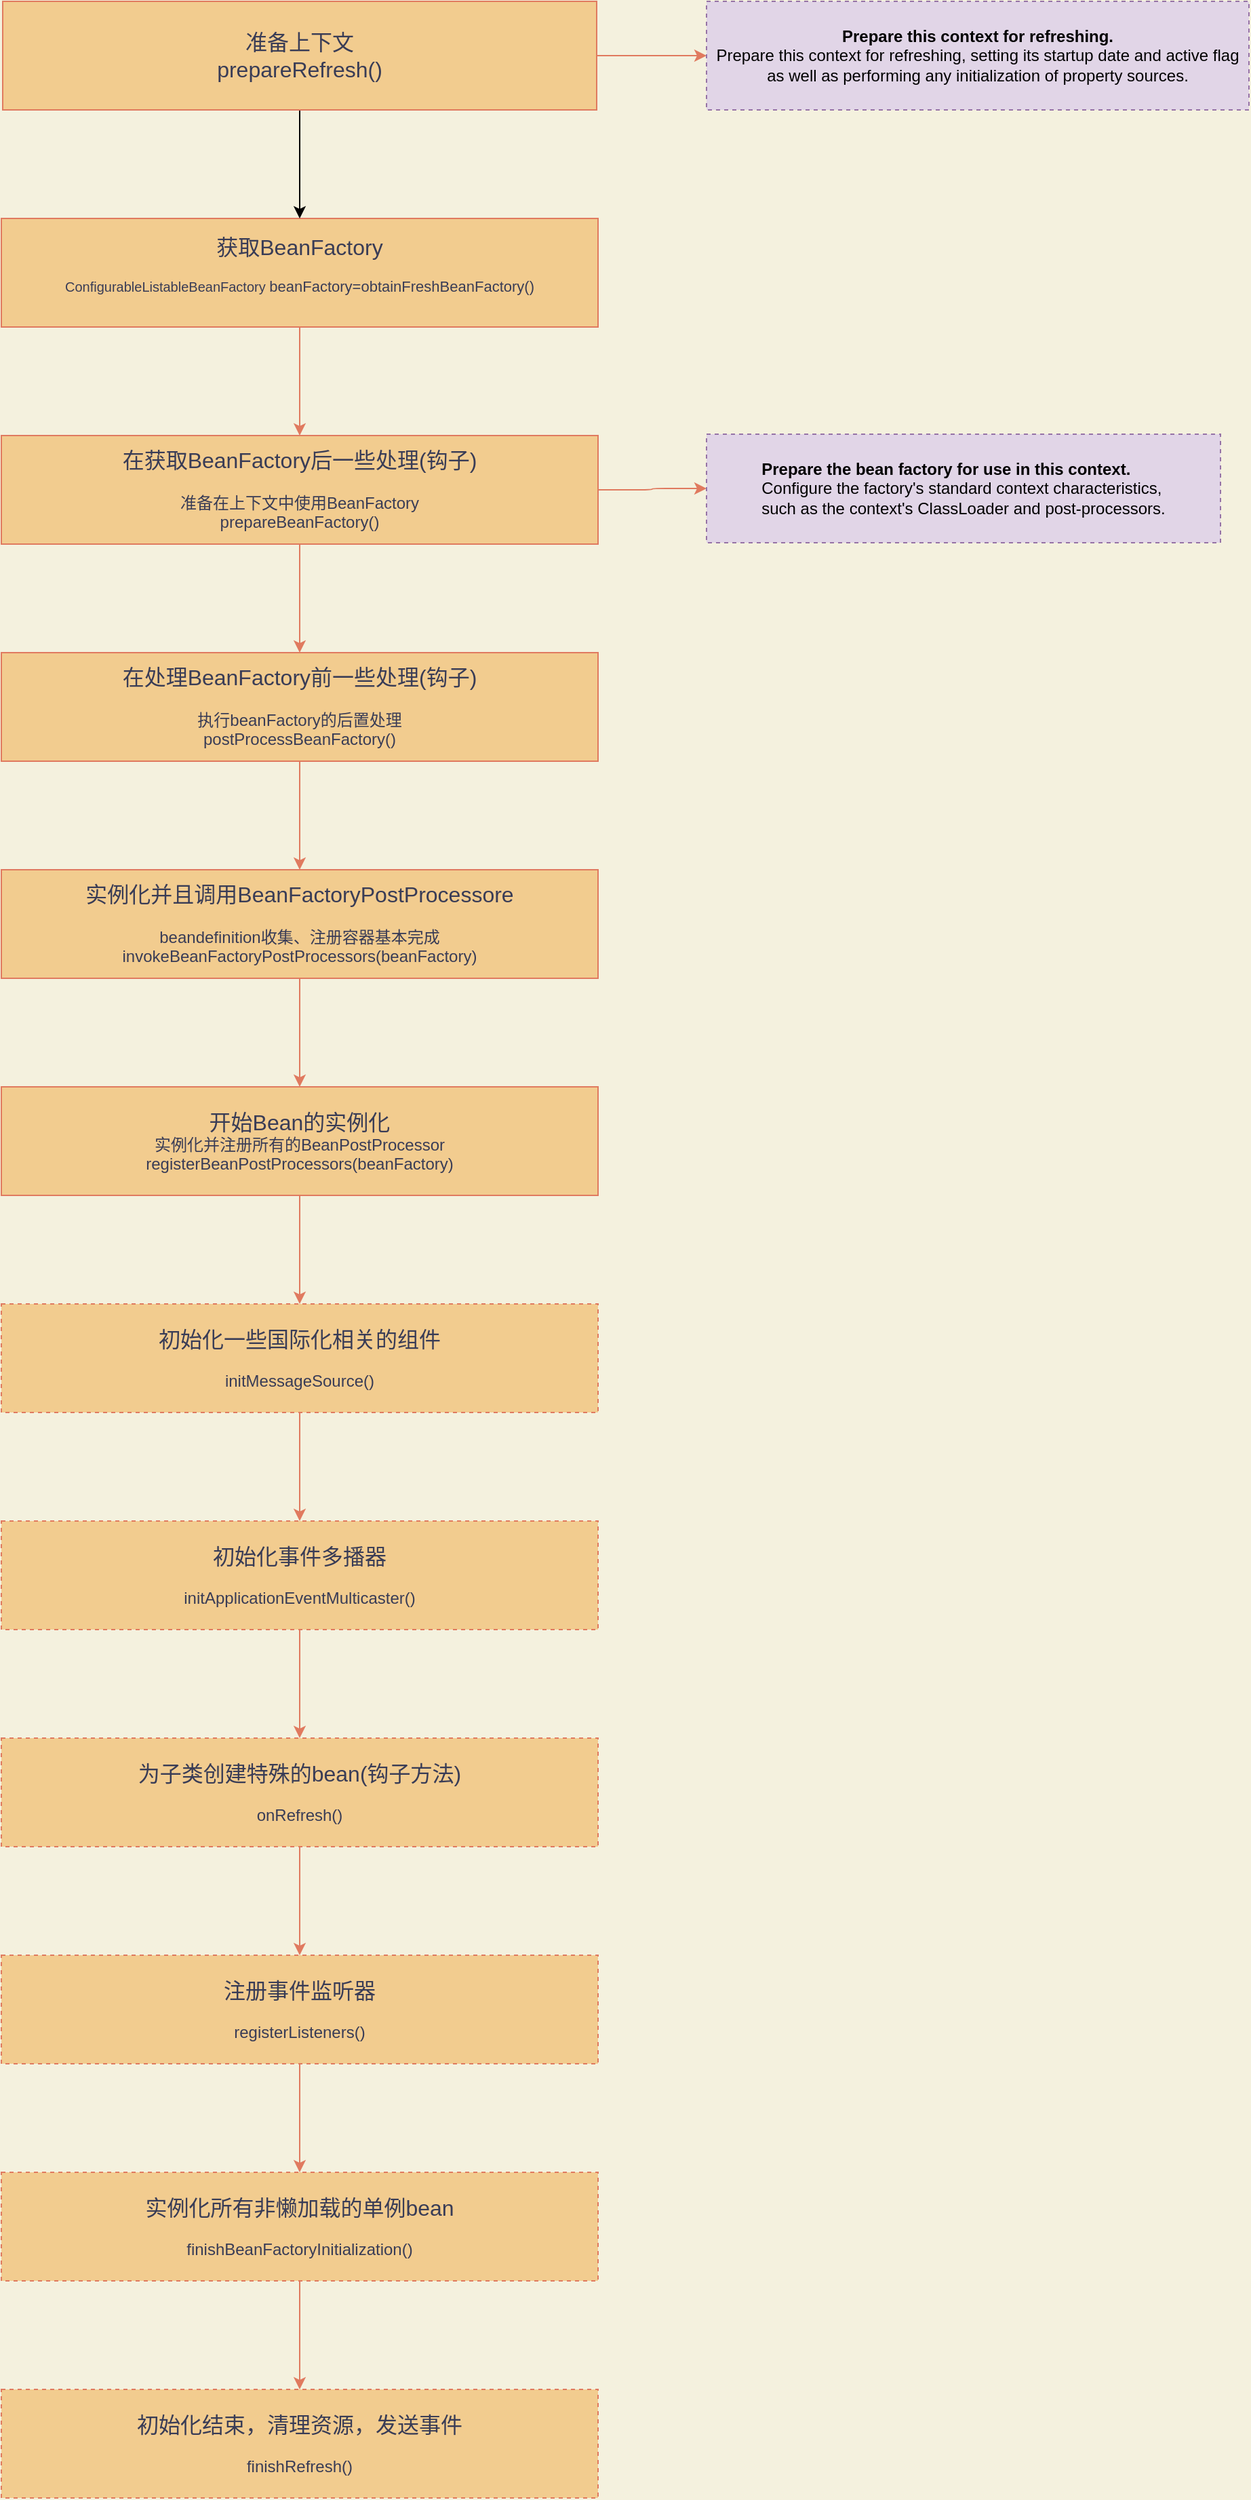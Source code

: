 <mxfile version="14.2.9" type="github">
  <diagram id="LiFO-dqfxDTqywaWIYEp" name="Page-1">
    <mxGraphModel dx="1184" dy="1175" grid="1" gridSize="10" guides="1" tooltips="1" connect="1" arrows="1" fold="1" page="1" pageScale="1" pageWidth="291" pageHeight="413" background="#F4F1DE" math="0" shadow="0">
      <root>
        <mxCell id="0" />
        <mxCell id="1" parent="0" />
        <mxCell id="6VQLEimUdbVgPZYmoGiA-4" style="edgeStyle=orthogonalEdgeStyle;curved=0;rounded=1;sketch=0;orthogonalLoop=1;jettySize=auto;html=1;strokeColor=#E07A5F;fillColor=#F2CC8F;fontColor=#393C56;" parent="1" source="6VQLEimUdbVgPZYmoGiA-1" target="6VQLEimUdbVgPZYmoGiA-3" edge="1">
          <mxGeometry relative="1" as="geometry" />
        </mxCell>
        <mxCell id="6VQLEimUdbVgPZYmoGiA-1" value="&lt;font&gt;&lt;font style=&quot;font-size: 16px&quot;&gt;获取BeanFactory&lt;/font&gt;&lt;br&gt;&lt;/font&gt;&lt;p&gt;&lt;font style=&quot;line-height: 10%&quot; size=&quot;1&quot;&gt;ConfigurableListableBeanFactory &lt;/font&gt;&lt;font style=&quot;line-height: 10% ; font-size: 11px&quot;&gt;beanFactory=obtainFreshBeanFactory()&lt;/font&gt;&lt;/p&gt;" style="whiteSpace=wrap;html=1;fillColor=#F2CC8F;strokeColor=#E07A5F;fontColor=#393C56;" parent="1" vertex="1">
          <mxGeometry x="200" y="80" width="440" height="80" as="geometry" />
        </mxCell>
        <mxCell id="6VQLEimUdbVgPZYmoGiA-6" style="edgeStyle=orthogonalEdgeStyle;curved=0;rounded=1;sketch=0;orthogonalLoop=1;jettySize=auto;html=1;strokeColor=#E07A5F;fillColor=#F2CC8F;fontColor=#393C56;" parent="1" source="6VQLEimUdbVgPZYmoGiA-3" target="6VQLEimUdbVgPZYmoGiA-5" edge="1">
          <mxGeometry relative="1" as="geometry" />
        </mxCell>
        <mxCell id="6VQLEimUdbVgPZYmoGiA-8" value="" style="edgeStyle=orthogonalEdgeStyle;curved=0;rounded=1;sketch=0;orthogonalLoop=1;jettySize=auto;html=1;strokeColor=#E07A5F;fillColor=#F2CC8F;fontColor=#393C56;" parent="1" source="6VQLEimUdbVgPZYmoGiA-3" target="6VQLEimUdbVgPZYmoGiA-7" edge="1">
          <mxGeometry relative="1" as="geometry" />
        </mxCell>
        <mxCell id="6VQLEimUdbVgPZYmoGiA-3" value="&lt;font style=&quot;font-size: 16px&quot;&gt;在获取BeanFactory后一些处理(钩子)&lt;/font&gt;&lt;br&gt;&lt;br&gt;准备在上下文中使用BeanFactory&lt;br&gt;prepareBeanFactory()" style="whiteSpace=wrap;html=1;fillColor=#F2CC8F;strokeColor=#E07A5F;fontColor=#393C56;" parent="1" vertex="1">
          <mxGeometry x="200" y="240" width="440" height="80" as="geometry" />
        </mxCell>
        <mxCell id="6VQLEimUdbVgPZYmoGiA-14" style="edgeStyle=orthogonalEdgeStyle;curved=0;rounded=1;sketch=0;orthogonalLoop=1;jettySize=auto;html=1;exitX=0.5;exitY=1;exitDx=0;exitDy=0;entryX=0.5;entryY=0;entryDx=0;entryDy=0;strokeColor=#E07A5F;fillColor=#F2CC8F;fontColor=#393C56;" parent="1" source="6VQLEimUdbVgPZYmoGiA-5" target="6VQLEimUdbVgPZYmoGiA-12" edge="1">
          <mxGeometry relative="1" as="geometry" />
        </mxCell>
        <mxCell id="6VQLEimUdbVgPZYmoGiA-5" value="&lt;font style=&quot;font-size: 16px&quot;&gt;在处理BeanFactory前一些处理(钩子)&lt;/font&gt;&lt;br&gt;&lt;br&gt;执行beanFactory的后置处理 &lt;br&gt;postProcessBeanFactory()" style="whiteSpace=wrap;html=1;fillColor=#F2CC8F;strokeColor=#E07A5F;fontColor=#393C56;" parent="1" vertex="1">
          <mxGeometry x="200" y="400" width="440" height="80" as="geometry" />
        </mxCell>
        <mxCell id="6VQLEimUdbVgPZYmoGiA-7" value="&lt;div style=&quot;text-align: left&quot;&gt;&lt;span&gt;&lt;b&gt;Prepare the bean factory for use in this context.&lt;/b&gt;&lt;/span&gt;&lt;/div&gt;&lt;div style=&quot;text-align: left&quot;&gt;&lt;span&gt;Configure the factory&#39;s standard context characteristics,&lt;/span&gt;&lt;/div&gt;&lt;div style=&quot;text-align: left&quot;&gt;&lt;span&gt;such as the context&#39;s ClassLoader and post-processors.&lt;/span&gt;&lt;/div&gt;" style="whiteSpace=wrap;html=1;strokeColor=#9673a6;fillColor=#e1d5e7;dashed=1;" parent="1" vertex="1">
          <mxGeometry x="720" y="239" width="379" height="80" as="geometry" />
        </mxCell>
        <mxCell id="6VQLEimUdbVgPZYmoGiA-10" style="edgeStyle=orthogonalEdgeStyle;curved=0;rounded=1;sketch=0;orthogonalLoop=1;jettySize=auto;html=1;strokeColor=#E07A5F;fillColor=#F2CC8F;fontColor=#393C56;" parent="1" source="6VQLEimUdbVgPZYmoGiA-9" edge="1">
          <mxGeometry relative="1" as="geometry">
            <mxPoint x="720" y="-40" as="targetPoint" />
          </mxGeometry>
        </mxCell>
        <mxCell id="lye7wFlh3Mn5SP52CsCg-1" style="edgeStyle=orthogonalEdgeStyle;rounded=0;orthogonalLoop=1;jettySize=auto;html=1;entryX=0.5;entryY=0;entryDx=0;entryDy=0;" edge="1" parent="1" source="6VQLEimUdbVgPZYmoGiA-9" target="6VQLEimUdbVgPZYmoGiA-1">
          <mxGeometry relative="1" as="geometry" />
        </mxCell>
        <mxCell id="6VQLEimUdbVgPZYmoGiA-9" value="&lt;font&gt;&lt;font style=&quot;font-size: 16px&quot;&gt;准备上下文&lt;br&gt;prepareRefresh()&lt;br&gt;&lt;/font&gt;&lt;/font&gt;" style="whiteSpace=wrap;html=1;fillColor=#F2CC8F;strokeColor=#E07A5F;fontColor=#393C56;" parent="1" vertex="1">
          <mxGeometry x="201" y="-80" width="438" height="80" as="geometry" />
        </mxCell>
        <mxCell id="6VQLEimUdbVgPZYmoGiA-11" value="&lt;b&gt;Prepare this context for refreshing.&lt;/b&gt;&lt;br&gt;Prepare this context for refreshing, setting its startup date and active flag as well as performing any initialization of property sources.&lt;br&gt;" style="whiteSpace=wrap;html=1;rounded=0;dashed=1;sketch=0;strokeColor=#9673a6;fillColor=#e1d5e7;" parent="1" vertex="1">
          <mxGeometry x="720" y="-80" width="400" height="80" as="geometry" />
        </mxCell>
        <mxCell id="6VQLEimUdbVgPZYmoGiA-16" style="edgeStyle=orthogonalEdgeStyle;curved=0;rounded=1;sketch=0;orthogonalLoop=1;jettySize=auto;html=1;strokeColor=#E07A5F;fillColor=#F2CC8F;fontColor=#393C56;" parent="1" source="6VQLEimUdbVgPZYmoGiA-12" target="6VQLEimUdbVgPZYmoGiA-15" edge="1">
          <mxGeometry relative="1" as="geometry" />
        </mxCell>
        <mxCell id="6VQLEimUdbVgPZYmoGiA-12" value="&lt;span style=&quot;font-size: 16px&quot;&gt;实例化并且调用BeanFactoryPostProcessore&lt;/span&gt;&lt;br&gt;&lt;br&gt;beandefinition收集、注册容器基本完成&lt;br&gt;invokeBeanFactoryPostProcessors(beanFactory)" style="whiteSpace=wrap;html=1;fillColor=#F2CC8F;strokeColor=#E07A5F;fontColor=#393C56;" parent="1" vertex="1">
          <mxGeometry x="200" y="560" width="440" height="80" as="geometry" />
        </mxCell>
        <mxCell id="6VQLEimUdbVgPZYmoGiA-20" style="edgeStyle=orthogonalEdgeStyle;curved=0;rounded=1;sketch=0;orthogonalLoop=1;jettySize=auto;html=1;entryX=0.5;entryY=0;entryDx=0;entryDy=0;strokeColor=#E07A5F;fillColor=#F2CC8F;fontColor=#393C56;" parent="1" source="6VQLEimUdbVgPZYmoGiA-15" target="6VQLEimUdbVgPZYmoGiA-19" edge="1">
          <mxGeometry relative="1" as="geometry" />
        </mxCell>
        <mxCell id="6VQLEimUdbVgPZYmoGiA-15" value="&lt;span style=&quot;font-size: 16px&quot;&gt;开始Bean的实例化&lt;/span&gt;&lt;br&gt;实例化并注册所有的BeanPostProcessor&lt;br&gt;registerBeanPostProcessors(beanFactory)" style="whiteSpace=wrap;html=1;fillColor=#F2CC8F;strokeColor=#E07A5F;fontColor=#393C56;" parent="1" vertex="1">
          <mxGeometry x="200" y="720" width="440" height="80" as="geometry" />
        </mxCell>
        <mxCell id="6VQLEimUdbVgPZYmoGiA-22" style="edgeStyle=orthogonalEdgeStyle;curved=0;rounded=1;sketch=0;orthogonalLoop=1;jettySize=auto;html=1;strokeColor=#E07A5F;fillColor=#F2CC8F;fontColor=#393C56;" parent="1" source="6VQLEimUdbVgPZYmoGiA-19" target="6VQLEimUdbVgPZYmoGiA-21" edge="1">
          <mxGeometry relative="1" as="geometry" />
        </mxCell>
        <mxCell id="6VQLEimUdbVgPZYmoGiA-19" value="&lt;span style=&quot;font-size: 16px&quot;&gt;初始化一些国际化相关的组件&lt;/span&gt;&lt;br&gt;&lt;br&gt;initMessageSource()" style="whiteSpace=wrap;html=1;fillColor=#F2CC8F;strokeColor=#E07A5F;fontColor=#393C56;rounded=0;dashed=1;sketch=0;" parent="1" vertex="1">
          <mxGeometry x="200" y="880" width="440" height="80" as="geometry" />
        </mxCell>
        <mxCell id="6VQLEimUdbVgPZYmoGiA-24" style="edgeStyle=orthogonalEdgeStyle;curved=0;rounded=1;sketch=0;orthogonalLoop=1;jettySize=auto;html=1;entryX=0.5;entryY=0;entryDx=0;entryDy=0;strokeColor=#E07A5F;fillColor=#F2CC8F;fontColor=#393C56;" parent="1" source="6VQLEimUdbVgPZYmoGiA-21" target="6VQLEimUdbVgPZYmoGiA-23" edge="1">
          <mxGeometry relative="1" as="geometry" />
        </mxCell>
        <mxCell id="6VQLEimUdbVgPZYmoGiA-21" value="&lt;span style=&quot;font-size: 16px&quot;&gt;初始化事件多播器&lt;br&gt;&lt;/span&gt;&lt;br&gt;initApplicationEventMulticaster()" style="whiteSpace=wrap;html=1;fillColor=#F2CC8F;strokeColor=#E07A5F;fontColor=#393C56;rounded=0;dashed=1;sketch=0;" parent="1" vertex="1">
          <mxGeometry x="200" y="1040" width="440" height="80" as="geometry" />
        </mxCell>
        <mxCell id="6VQLEimUdbVgPZYmoGiA-26" style="edgeStyle=orthogonalEdgeStyle;curved=0;rounded=1;sketch=0;orthogonalLoop=1;jettySize=auto;html=1;entryX=0.5;entryY=0;entryDx=0;entryDy=0;strokeColor=#E07A5F;fillColor=#F2CC8F;fontColor=#393C56;" parent="1" source="6VQLEimUdbVgPZYmoGiA-23" target="6VQLEimUdbVgPZYmoGiA-25" edge="1">
          <mxGeometry relative="1" as="geometry" />
        </mxCell>
        <mxCell id="6VQLEimUdbVgPZYmoGiA-23" value="&lt;span style=&quot;font-size: 16px&quot;&gt;为子类创建特殊的bean(钩子方法)&lt;br&gt;&lt;/span&gt;&lt;br&gt;onRefresh()" style="whiteSpace=wrap;html=1;fillColor=#F2CC8F;strokeColor=#E07A5F;fontColor=#393C56;rounded=0;dashed=1;sketch=0;" parent="1" vertex="1">
          <mxGeometry x="200" y="1200" width="440" height="80" as="geometry" />
        </mxCell>
        <mxCell id="6VQLEimUdbVgPZYmoGiA-29" style="edgeStyle=orthogonalEdgeStyle;curved=0;rounded=1;sketch=0;orthogonalLoop=1;jettySize=auto;html=1;entryX=0.5;entryY=0;entryDx=0;entryDy=0;strokeColor=#E07A5F;fillColor=#F2CC8F;fontColor=#393C56;" parent="1" source="6VQLEimUdbVgPZYmoGiA-25" target="6VQLEimUdbVgPZYmoGiA-27" edge="1">
          <mxGeometry relative="1" as="geometry" />
        </mxCell>
        <mxCell id="6VQLEimUdbVgPZYmoGiA-25" value="&lt;span style=&quot;font-size: 16px&quot;&gt;注册事件监听器&lt;br&gt;&lt;/span&gt;&lt;br&gt;registerListeners()" style="whiteSpace=wrap;html=1;fillColor=#F2CC8F;strokeColor=#E07A5F;fontColor=#393C56;rounded=0;dashed=1;sketch=0;" parent="1" vertex="1">
          <mxGeometry x="200" y="1360" width="440" height="80" as="geometry" />
        </mxCell>
        <mxCell id="6VQLEimUdbVgPZYmoGiA-30" style="edgeStyle=orthogonalEdgeStyle;curved=0;rounded=1;sketch=0;orthogonalLoop=1;jettySize=auto;html=1;entryX=0.5;entryY=0;entryDx=0;entryDy=0;strokeColor=#E07A5F;fillColor=#F2CC8F;fontColor=#393C56;" parent="1" source="6VQLEimUdbVgPZYmoGiA-27" target="6VQLEimUdbVgPZYmoGiA-28" edge="1">
          <mxGeometry relative="1" as="geometry" />
        </mxCell>
        <mxCell id="6VQLEimUdbVgPZYmoGiA-27" value="&lt;span style=&quot;font-size: 16px&quot;&gt;实例化所有非懒加载的单例bean&lt;br&gt;&lt;/span&gt;&lt;br&gt;finishBeanFactoryInitialization()" style="whiteSpace=wrap;html=1;fillColor=#F2CC8F;strokeColor=#E07A5F;fontColor=#393C56;rounded=0;dashed=1;sketch=0;" parent="1" vertex="1">
          <mxGeometry x="200" y="1520" width="440" height="80" as="geometry" />
        </mxCell>
        <mxCell id="6VQLEimUdbVgPZYmoGiA-28" value="&lt;span style=&quot;font-size: 16px&quot;&gt;初始化结束，清理资源，发送事件&lt;br&gt;&lt;/span&gt;&lt;br&gt;finishRefresh()" style="whiteSpace=wrap;html=1;fillColor=#F2CC8F;strokeColor=#E07A5F;fontColor=#393C56;rounded=0;dashed=1;sketch=0;" parent="1" vertex="1">
          <mxGeometry x="200" y="1680" width="440" height="80" as="geometry" />
        </mxCell>
      </root>
    </mxGraphModel>
  </diagram>
</mxfile>
